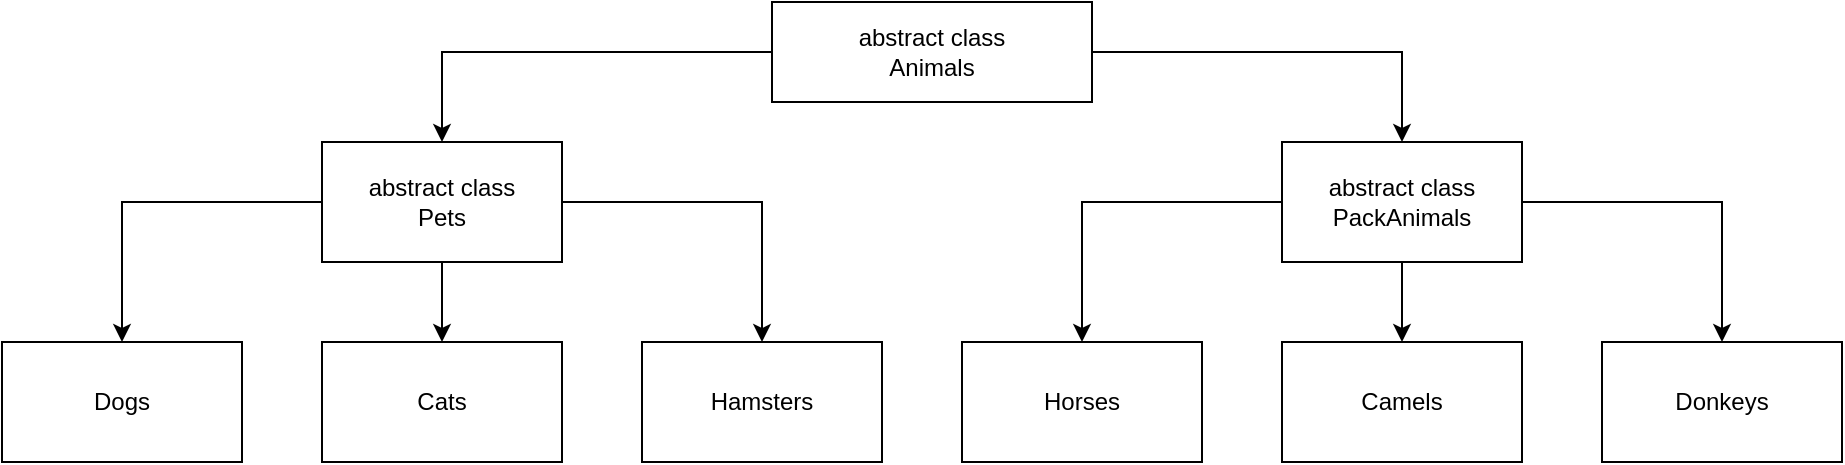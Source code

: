<mxfile version="23.1.5" type="device">
  <diagram name="Страница — 1" id="H2Dl1OZfj5ackVgs5a-y">
    <mxGraphModel dx="1195" dy="417" grid="1" gridSize="10" guides="1" tooltips="1" connect="1" arrows="1" fold="1" page="1" pageScale="1" pageWidth="1169" pageHeight="827" math="0" shadow="0">
      <root>
        <mxCell id="0" />
        <mxCell id="1" parent="0" />
        <mxCell id="aB2iMWEAbySdkc-dba3m-17" style="edgeStyle=orthogonalEdgeStyle;rounded=0;orthogonalLoop=1;jettySize=auto;html=1;entryX=0.5;entryY=0;entryDx=0;entryDy=0;" edge="1" parent="1" source="aB2iMWEAbySdkc-dba3m-1" target="aB2iMWEAbySdkc-dba3m-2">
          <mxGeometry relative="1" as="geometry" />
        </mxCell>
        <mxCell id="aB2iMWEAbySdkc-dba3m-18" style="edgeStyle=orthogonalEdgeStyle;rounded=0;orthogonalLoop=1;jettySize=auto;html=1;entryX=0.5;entryY=0;entryDx=0;entryDy=0;" edge="1" parent="1" source="aB2iMWEAbySdkc-dba3m-1" target="aB2iMWEAbySdkc-dba3m-3">
          <mxGeometry relative="1" as="geometry" />
        </mxCell>
        <mxCell id="aB2iMWEAbySdkc-dba3m-1" value="abstract class&lt;br&gt;Animals" style="rounded=0;whiteSpace=wrap;html=1;" vertex="1" parent="1">
          <mxGeometry x="425" y="10" width="160" height="50" as="geometry" />
        </mxCell>
        <mxCell id="aB2iMWEAbySdkc-dba3m-19" style="edgeStyle=orthogonalEdgeStyle;rounded=0;orthogonalLoop=1;jettySize=auto;html=1;entryX=0.5;entryY=0;entryDx=0;entryDy=0;" edge="1" parent="1" source="aB2iMWEAbySdkc-dba3m-2" target="aB2iMWEAbySdkc-dba3m-8">
          <mxGeometry relative="1" as="geometry" />
        </mxCell>
        <mxCell id="aB2iMWEAbySdkc-dba3m-20" style="edgeStyle=orthogonalEdgeStyle;rounded=0;orthogonalLoop=1;jettySize=auto;html=1;entryX=0.5;entryY=0;entryDx=0;entryDy=0;" edge="1" parent="1" source="aB2iMWEAbySdkc-dba3m-2" target="aB2iMWEAbySdkc-dba3m-9">
          <mxGeometry relative="1" as="geometry" />
        </mxCell>
        <mxCell id="aB2iMWEAbySdkc-dba3m-21" style="edgeStyle=orthogonalEdgeStyle;rounded=0;orthogonalLoop=1;jettySize=auto;html=1;entryX=0.5;entryY=0;entryDx=0;entryDy=0;" edge="1" parent="1" source="aB2iMWEAbySdkc-dba3m-2" target="aB2iMWEAbySdkc-dba3m-10">
          <mxGeometry relative="1" as="geometry" />
        </mxCell>
        <mxCell id="aB2iMWEAbySdkc-dba3m-2" value="abstract class&lt;br&gt;Pets" style="rounded=0;whiteSpace=wrap;html=1;" vertex="1" parent="1">
          <mxGeometry x="200" y="80" width="120" height="60" as="geometry" />
        </mxCell>
        <mxCell id="aB2iMWEAbySdkc-dba3m-22" style="edgeStyle=orthogonalEdgeStyle;rounded=0;orthogonalLoop=1;jettySize=auto;html=1;entryX=0.5;entryY=0;entryDx=0;entryDy=0;" edge="1" parent="1" source="aB2iMWEAbySdkc-dba3m-3" target="aB2iMWEAbySdkc-dba3m-14">
          <mxGeometry relative="1" as="geometry" />
        </mxCell>
        <mxCell id="aB2iMWEAbySdkc-dba3m-23" style="edgeStyle=orthogonalEdgeStyle;rounded=0;orthogonalLoop=1;jettySize=auto;html=1;entryX=0.5;entryY=0;entryDx=0;entryDy=0;" edge="1" parent="1" source="aB2iMWEAbySdkc-dba3m-3" target="aB2iMWEAbySdkc-dba3m-15">
          <mxGeometry relative="1" as="geometry" />
        </mxCell>
        <mxCell id="aB2iMWEAbySdkc-dba3m-24" style="edgeStyle=orthogonalEdgeStyle;rounded=0;orthogonalLoop=1;jettySize=auto;html=1;entryX=0.5;entryY=0;entryDx=0;entryDy=0;" edge="1" parent="1" source="aB2iMWEAbySdkc-dba3m-3" target="aB2iMWEAbySdkc-dba3m-16">
          <mxGeometry relative="1" as="geometry" />
        </mxCell>
        <mxCell id="aB2iMWEAbySdkc-dba3m-3" value="abstract class&lt;br&gt;PackAnimals" style="rounded=0;whiteSpace=wrap;html=1;" vertex="1" parent="1">
          <mxGeometry x="680" y="80" width="120" height="60" as="geometry" />
        </mxCell>
        <mxCell id="aB2iMWEAbySdkc-dba3m-8" value="Dogs" style="rounded=0;whiteSpace=wrap;html=1;" vertex="1" parent="1">
          <mxGeometry x="40" y="180" width="120" height="60" as="geometry" />
        </mxCell>
        <mxCell id="aB2iMWEAbySdkc-dba3m-9" value="Cats" style="rounded=0;whiteSpace=wrap;html=1;" vertex="1" parent="1">
          <mxGeometry x="200" y="180" width="120" height="60" as="geometry" />
        </mxCell>
        <mxCell id="aB2iMWEAbySdkc-dba3m-10" value="Hamsters" style="rounded=0;whiteSpace=wrap;html=1;" vertex="1" parent="1">
          <mxGeometry x="360" y="180" width="120" height="60" as="geometry" />
        </mxCell>
        <mxCell id="aB2iMWEAbySdkc-dba3m-14" value="Horses" style="rounded=0;whiteSpace=wrap;html=1;" vertex="1" parent="1">
          <mxGeometry x="520" y="180" width="120" height="60" as="geometry" />
        </mxCell>
        <mxCell id="aB2iMWEAbySdkc-dba3m-15" value="Camels" style="rounded=0;whiteSpace=wrap;html=1;" vertex="1" parent="1">
          <mxGeometry x="680" y="180" width="120" height="60" as="geometry" />
        </mxCell>
        <mxCell id="aB2iMWEAbySdkc-dba3m-16" value="Donkeys" style="rounded=0;whiteSpace=wrap;html=1;" vertex="1" parent="1">
          <mxGeometry x="840" y="180" width="120" height="60" as="geometry" />
        </mxCell>
      </root>
    </mxGraphModel>
  </diagram>
</mxfile>
